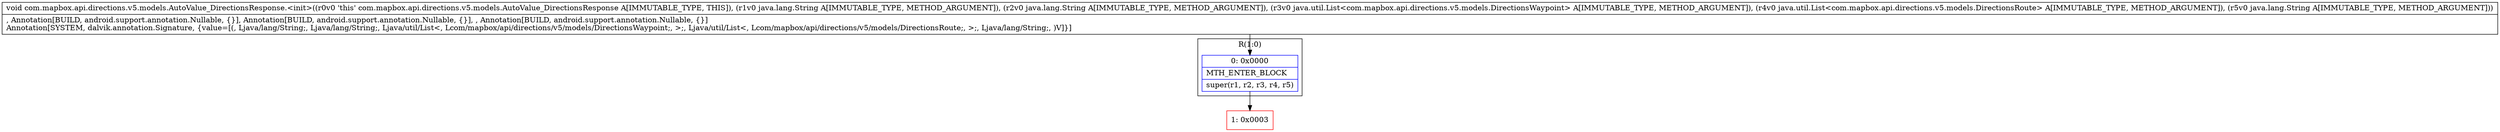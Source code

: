 digraph "CFG forcom.mapbox.api.directions.v5.models.AutoValue_DirectionsResponse.\<init\>(Ljava\/lang\/String;Ljava\/lang\/String;Ljava\/util\/List;Ljava\/util\/List;Ljava\/lang\/String;)V" {
subgraph cluster_Region_1706626168 {
label = "R(1:0)";
node [shape=record,color=blue];
Node_0 [shape=record,label="{0\:\ 0x0000|MTH_ENTER_BLOCK\l|super(r1, r2, r3, r4, r5)\l}"];
}
Node_1 [shape=record,color=red,label="{1\:\ 0x0003}"];
MethodNode[shape=record,label="{void com.mapbox.api.directions.v5.models.AutoValue_DirectionsResponse.\<init\>((r0v0 'this' com.mapbox.api.directions.v5.models.AutoValue_DirectionsResponse A[IMMUTABLE_TYPE, THIS]), (r1v0 java.lang.String A[IMMUTABLE_TYPE, METHOD_ARGUMENT]), (r2v0 java.lang.String A[IMMUTABLE_TYPE, METHOD_ARGUMENT]), (r3v0 java.util.List\<com.mapbox.api.directions.v5.models.DirectionsWaypoint\> A[IMMUTABLE_TYPE, METHOD_ARGUMENT]), (r4v0 java.util.List\<com.mapbox.api.directions.v5.models.DirectionsRoute\> A[IMMUTABLE_TYPE, METHOD_ARGUMENT]), (r5v0 java.lang.String A[IMMUTABLE_TYPE, METHOD_ARGUMENT]))  | , Annotation[BUILD, android.support.annotation.Nullable, \{\}], Annotation[BUILD, android.support.annotation.Nullable, \{\}], , Annotation[BUILD, android.support.annotation.Nullable, \{\}]\lAnnotation[SYSTEM, dalvik.annotation.Signature, \{value=[(, Ljava\/lang\/String;, Ljava\/lang\/String;, Ljava\/util\/List\<, Lcom\/mapbox\/api\/directions\/v5\/models\/DirectionsWaypoint;, \>;, Ljava\/util\/List\<, Lcom\/mapbox\/api\/directions\/v5\/models\/DirectionsRoute;, \>;, Ljava\/lang\/String;, )V]\}]\l}"];
MethodNode -> Node_0;
Node_0 -> Node_1;
}

